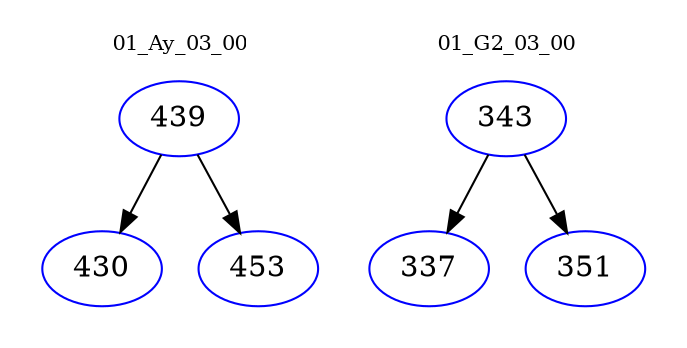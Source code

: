 digraph{
subgraph cluster_0 {
color = white
label = "01_Ay_03_00";
fontsize=10;
T0_439 [label="439", color="blue"]
T0_439 -> T0_430 [color="black"]
T0_430 [label="430", color="blue"]
T0_439 -> T0_453 [color="black"]
T0_453 [label="453", color="blue"]
}
subgraph cluster_1 {
color = white
label = "01_G2_03_00";
fontsize=10;
T1_343 [label="343", color="blue"]
T1_343 -> T1_337 [color="black"]
T1_337 [label="337", color="blue"]
T1_343 -> T1_351 [color="black"]
T1_351 [label="351", color="blue"]
}
}
